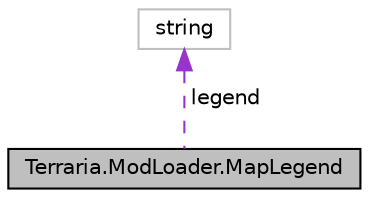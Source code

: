 digraph "Terraria.ModLoader.MapLegend"
{
  edge [fontname="Helvetica",fontsize="10",labelfontname="Helvetica",labelfontsize="10"];
  node [fontname="Helvetica",fontsize="10",shape=record];
  Node1 [label="Terraria.ModLoader.MapLegend",height=0.2,width=0.4,color="black", fillcolor="grey75", style="filled", fontcolor="black"];
  Node2 -> Node1 [dir="back",color="darkorchid3",fontsize="10",style="dashed",label=" legend" ,fontname="Helvetica"];
  Node2 [label="string",height=0.2,width=0.4,color="grey75", fillcolor="white", style="filled"];
}
